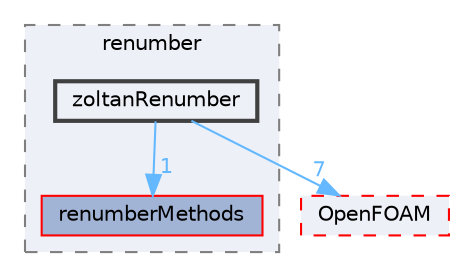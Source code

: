 digraph "src/renumber/zoltanRenumber"
{
 // LATEX_PDF_SIZE
  bgcolor="transparent";
  edge [fontname=Helvetica,fontsize=10,labelfontname=Helvetica,labelfontsize=10];
  node [fontname=Helvetica,fontsize=10,shape=box,height=0.2,width=0.4];
  compound=true
  subgraph clusterdir_3fb75520e4639d06064b0beb93e07f9b {
    graph [ bgcolor="#edf0f7", pencolor="grey50", label="renumber", fontname=Helvetica,fontsize=10 style="filled,dashed", URL="dir_3fb75520e4639d06064b0beb93e07f9b.html",tooltip=""]
  dir_9e5805c39c1270dd5674b9b6b0d61546 [label="renumberMethods", fillcolor="#a2b4d6", color="red", style="filled", URL="dir_9e5805c39c1270dd5674b9b6b0d61546.html",tooltip=""];
  dir_5e9bdfa9f23de4162b6b8e5c1cf03d8e [label="zoltanRenumber", fillcolor="#edf0f7", color="grey25", style="filled,bold", URL="dir_5e9bdfa9f23de4162b6b8e5c1cf03d8e.html",tooltip=""];
  }
  dir_c5473ff19b20e6ec4dfe5c310b3778a8 [label="OpenFOAM", fillcolor="#edf0f7", color="red", style="filled,dashed", URL="dir_c5473ff19b20e6ec4dfe5c310b3778a8.html",tooltip=""];
  dir_5e9bdfa9f23de4162b6b8e5c1cf03d8e->dir_9e5805c39c1270dd5674b9b6b0d61546 [headlabel="1", labeldistance=1.5 headhref="dir_004458_003324.html" href="dir_004458_003324.html" color="steelblue1" fontcolor="steelblue1"];
  dir_5e9bdfa9f23de4162b6b8e5c1cf03d8e->dir_c5473ff19b20e6ec4dfe5c310b3778a8 [headlabel="7", labeldistance=1.5 headhref="dir_004458_002695.html" href="dir_004458_002695.html" color="steelblue1" fontcolor="steelblue1"];
}
